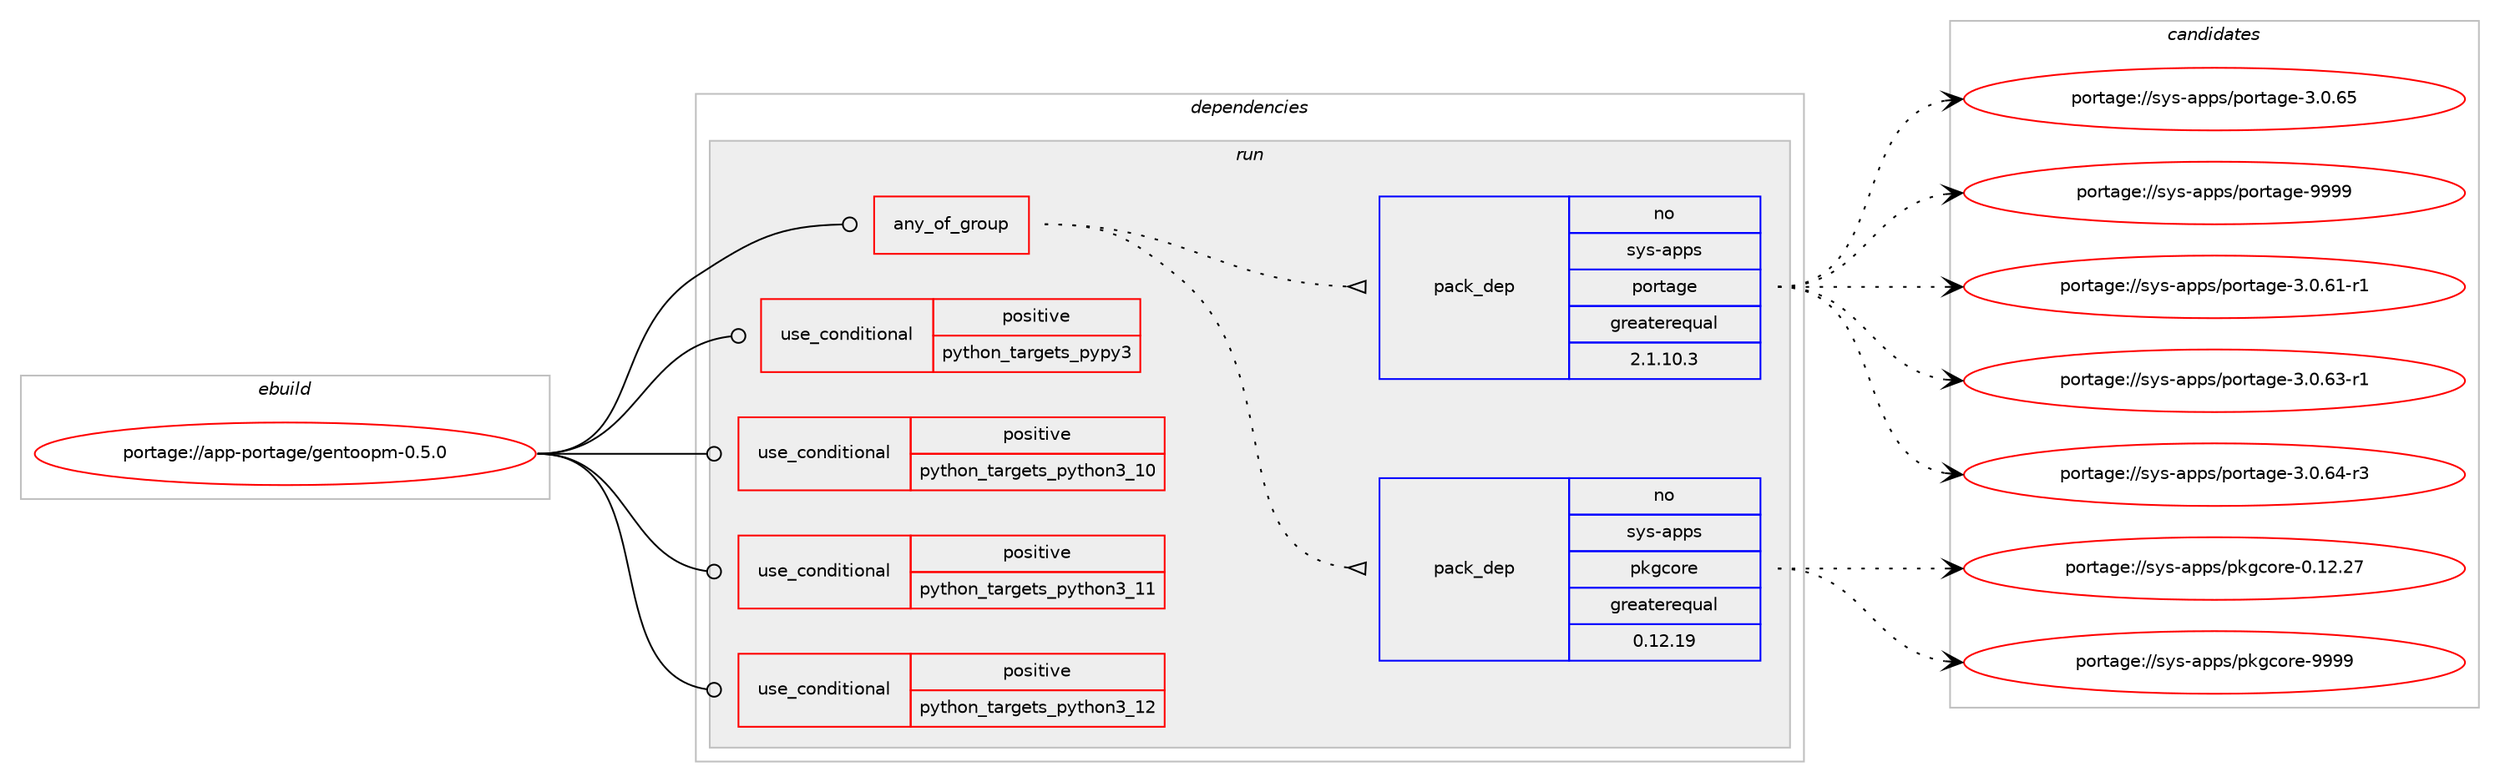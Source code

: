 digraph prolog {

# *************
# Graph options
# *************

newrank=true;
concentrate=true;
compound=true;
graph [rankdir=LR,fontname=Helvetica,fontsize=10,ranksep=1.5];#, ranksep=2.5, nodesep=0.2];
edge  [arrowhead=vee];
node  [fontname=Helvetica,fontsize=10];

# **********
# The ebuild
# **********

subgraph cluster_leftcol {
color=gray;
rank=same;
label=<<i>ebuild</i>>;
id [label="portage://app-portage/gentoopm-0.5.0", color=red, width=4, href="../app-portage/gentoopm-0.5.0.svg"];
}

# ****************
# The dependencies
# ****************

subgraph cluster_midcol {
color=gray;
label=<<i>dependencies</i>>;
subgraph cluster_compile {
fillcolor="#eeeeee";
style=filled;
label=<<i>compile</i>>;
}
subgraph cluster_compileandrun {
fillcolor="#eeeeee";
style=filled;
label=<<i>compile and run</i>>;
}
subgraph cluster_run {
fillcolor="#eeeeee";
style=filled;
label=<<i>run</i>>;
subgraph any389 {
dependency22151 [label=<<TABLE BORDER="0" CELLBORDER="1" CELLSPACING="0" CELLPADDING="4"><TR><TD CELLPADDING="10">any_of_group</TD></TR></TABLE>>, shape=none, color=red];subgraph pack8020 {
dependency22152 [label=<<TABLE BORDER="0" CELLBORDER="1" CELLSPACING="0" CELLPADDING="4" WIDTH="220"><TR><TD ROWSPAN="6" CELLPADDING="30">pack_dep</TD></TR><TR><TD WIDTH="110">no</TD></TR><TR><TD>sys-apps</TD></TR><TR><TD>pkgcore</TD></TR><TR><TD>greaterequal</TD></TR><TR><TD>0.12.19</TD></TR></TABLE>>, shape=none, color=blue];
}
dependency22151:e -> dependency22152:w [weight=20,style="dotted",arrowhead="oinv"];
subgraph pack8021 {
dependency22153 [label=<<TABLE BORDER="0" CELLBORDER="1" CELLSPACING="0" CELLPADDING="4" WIDTH="220"><TR><TD ROWSPAN="6" CELLPADDING="30">pack_dep</TD></TR><TR><TD WIDTH="110">no</TD></TR><TR><TD>sys-apps</TD></TR><TR><TD>portage</TD></TR><TR><TD>greaterequal</TD></TR><TR><TD>2.1.10.3</TD></TR></TABLE>>, shape=none, color=blue];
}
dependency22151:e -> dependency22153:w [weight=20,style="dotted",arrowhead="oinv"];
}
id:e -> dependency22151:w [weight=20,style="solid",arrowhead="odot"];
subgraph cond13692 {
dependency22154 [label=<<TABLE BORDER="0" CELLBORDER="1" CELLSPACING="0" CELLPADDING="4"><TR><TD ROWSPAN="3" CELLPADDING="10">use_conditional</TD></TR><TR><TD>positive</TD></TR><TR><TD>python_targets_pypy3</TD></TR></TABLE>>, shape=none, color=red];
# *** BEGIN UNKNOWN DEPENDENCY TYPE (TODO) ***
# dependency22154 -> package_dependency(portage://app-portage/gentoopm-0.5.0,run,no,dev-python,pypy3,none,[,,],any_same_slot,[])
# *** END UNKNOWN DEPENDENCY TYPE (TODO) ***

}
id:e -> dependency22154:w [weight=20,style="solid",arrowhead="odot"];
subgraph cond13693 {
dependency22155 [label=<<TABLE BORDER="0" CELLBORDER="1" CELLSPACING="0" CELLPADDING="4"><TR><TD ROWSPAN="3" CELLPADDING="10">use_conditional</TD></TR><TR><TD>positive</TD></TR><TR><TD>python_targets_python3_10</TD></TR></TABLE>>, shape=none, color=red];
# *** BEGIN UNKNOWN DEPENDENCY TYPE (TODO) ***
# dependency22155 -> package_dependency(portage://app-portage/gentoopm-0.5.0,run,no,dev-lang,python,none,[,,],[slot(3.10)],[])
# *** END UNKNOWN DEPENDENCY TYPE (TODO) ***

}
id:e -> dependency22155:w [weight=20,style="solid",arrowhead="odot"];
subgraph cond13694 {
dependency22156 [label=<<TABLE BORDER="0" CELLBORDER="1" CELLSPACING="0" CELLPADDING="4"><TR><TD ROWSPAN="3" CELLPADDING="10">use_conditional</TD></TR><TR><TD>positive</TD></TR><TR><TD>python_targets_python3_11</TD></TR></TABLE>>, shape=none, color=red];
# *** BEGIN UNKNOWN DEPENDENCY TYPE (TODO) ***
# dependency22156 -> package_dependency(portage://app-portage/gentoopm-0.5.0,run,no,dev-lang,python,none,[,,],[slot(3.11)],[])
# *** END UNKNOWN DEPENDENCY TYPE (TODO) ***

}
id:e -> dependency22156:w [weight=20,style="solid",arrowhead="odot"];
subgraph cond13695 {
dependency22157 [label=<<TABLE BORDER="0" CELLBORDER="1" CELLSPACING="0" CELLPADDING="4"><TR><TD ROWSPAN="3" CELLPADDING="10">use_conditional</TD></TR><TR><TD>positive</TD></TR><TR><TD>python_targets_python3_12</TD></TR></TABLE>>, shape=none, color=red];
# *** BEGIN UNKNOWN DEPENDENCY TYPE (TODO) ***
# dependency22157 -> package_dependency(portage://app-portage/gentoopm-0.5.0,run,no,dev-lang,python,none,[,,],[slot(3.12)],[])
# *** END UNKNOWN DEPENDENCY TYPE (TODO) ***

}
id:e -> dependency22157:w [weight=20,style="solid",arrowhead="odot"];
}
}

# **************
# The candidates
# **************

subgraph cluster_choices {
rank=same;
color=gray;
label=<<i>candidates</i>>;

subgraph choice8020 {
color=black;
nodesep=1;
choice115121115459711211211547112107103991111141014548464950465055 [label="portage://sys-apps/pkgcore-0.12.27", color=red, width=4,href="../sys-apps/pkgcore-0.12.27.svg"];
choice115121115459711211211547112107103991111141014557575757 [label="portage://sys-apps/pkgcore-9999", color=red, width=4,href="../sys-apps/pkgcore-9999.svg"];
dependency22152:e -> choice115121115459711211211547112107103991111141014548464950465055:w [style=dotted,weight="100"];
dependency22152:e -> choice115121115459711211211547112107103991111141014557575757:w [style=dotted,weight="100"];
}
subgraph choice8021 {
color=black;
nodesep=1;
choice11512111545971121121154711211111411697103101455146484654494511449 [label="portage://sys-apps/portage-3.0.61-r1", color=red, width=4,href="../sys-apps/portage-3.0.61-r1.svg"];
choice11512111545971121121154711211111411697103101455146484654514511449 [label="portage://sys-apps/portage-3.0.63-r1", color=red, width=4,href="../sys-apps/portage-3.0.63-r1.svg"];
choice11512111545971121121154711211111411697103101455146484654524511451 [label="portage://sys-apps/portage-3.0.64-r3", color=red, width=4,href="../sys-apps/portage-3.0.64-r3.svg"];
choice1151211154597112112115471121111141169710310145514648465453 [label="portage://sys-apps/portage-3.0.65", color=red, width=4,href="../sys-apps/portage-3.0.65.svg"];
choice115121115459711211211547112111114116971031014557575757 [label="portage://sys-apps/portage-9999", color=red, width=4,href="../sys-apps/portage-9999.svg"];
dependency22153:e -> choice11512111545971121121154711211111411697103101455146484654494511449:w [style=dotted,weight="100"];
dependency22153:e -> choice11512111545971121121154711211111411697103101455146484654514511449:w [style=dotted,weight="100"];
dependency22153:e -> choice11512111545971121121154711211111411697103101455146484654524511451:w [style=dotted,weight="100"];
dependency22153:e -> choice1151211154597112112115471121111141169710310145514648465453:w [style=dotted,weight="100"];
dependency22153:e -> choice115121115459711211211547112111114116971031014557575757:w [style=dotted,weight="100"];
}
}

}

